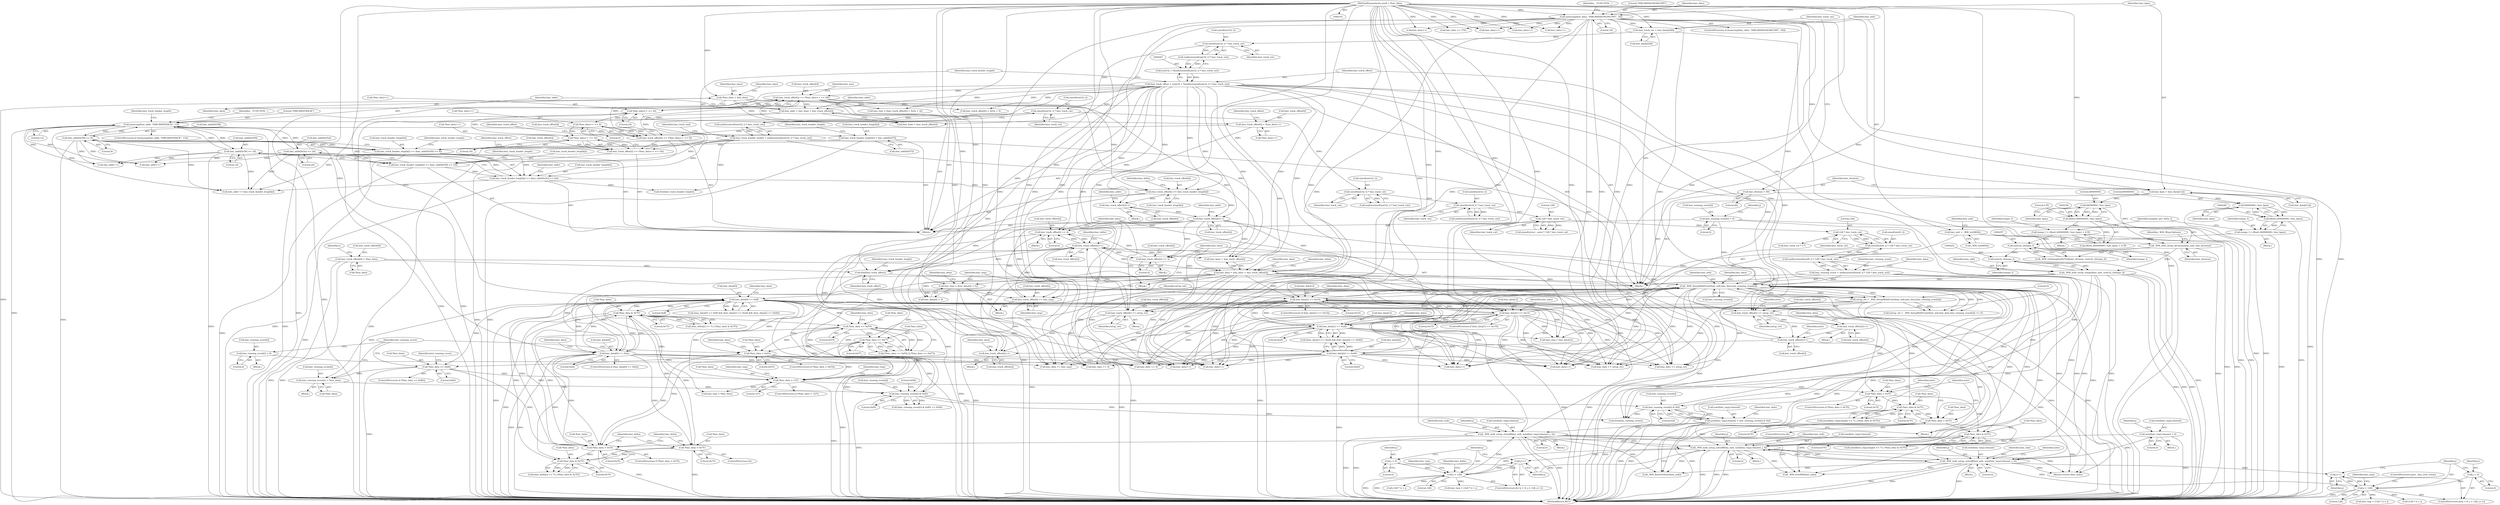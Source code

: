 digraph "1_wildmidi_660b513d99bced8783a4a5984ac2f742c74ebbdd@API" {
"1001264" [label="(Call,free(hmi_track_offset))"];
"1000519" [label="(Call,hmi_track_offset[i]++)"];
"1000497" [label="(Call,hmi_track_offset[i]++)"];
"1000264" [label="(Call,hmi_track_offset = (uint32_t *)malloc(sizeof(uint32_t) * hmi_track_cnt))"];
"1000266" [label="(Call,(uint32_t *)malloc(sizeof(uint32_t) * hmi_track_cnt))"];
"1000268" [label="(Call,malloc(sizeof(uint32_t) * hmi_track_cnt))"];
"1000269" [label="(Call,sizeof(uint32_t) * hmi_track_cnt)"];
"1000218" [label="(Call,hmi_track_cnt = hmi_data[228])"];
"1000197" [label="(Call,memcmp(hmi_data, \"HMI-MIDISONG061595\", 18))"];
"1000102" [label="(MethodParameterIn,uint8_t *hmi_data)"];
"1000461" [label="(Call,hmi_track_offset[i] += hmi_track_header_length[i])"];
"1000273" [label="(Call,hmi_track_header_length = malloc(sizeof(uint32_t) * hmi_track_cnt))"];
"1000275" [label="(Call,malloc(sizeof(uint32_t) * hmi_track_cnt))"];
"1000276" [label="(Call,sizeof(uint32_t) * hmi_track_cnt)"];
"1000447" [label="(Call,hmi_track_header_length[i] += (hmi_addr[0x5a] << 24))"];
"1000451" [label="(Call,hmi_addr[0x5a] << 24)"];
"1000410" [label="(Call,memcmp(hmi_addr, \"HMI-MIDITRACK\", 13))"];
"1000442" [label="(Call,hmi_addr[0x59] << 16)"];
"1000433" [label="(Call,hmi_addr[0x58] << 8)"];
"1000402" [label="(Call,hmi_addr = hmi_base + hmi_track_offset[i])"];
"1000110" [label="(Call,*hmi_base = hmi_data)"];
"1000375" [label="(Call,hmi_track_offset[i] += (*hmi_data++ << 24))"];
"1000379" [label="(Call,*hmi_data++ << 24)"];
"1000370" [label="(Call,*hmi_data++ << 16)"];
"1000361" [label="(Call,*hmi_data++ << 8)"];
"1000366" [label="(Call,hmi_track_offset[i] += (*hmi_data++ << 16))"];
"1000357" [label="(Call,hmi_track_offset[i] += (*hmi_data++ << 8))"];
"1000350" [label="(Call,hmi_track_offset[i] = *hmi_data++)"];
"1000438" [label="(Call,hmi_track_header_length[i] += (hmi_addr[0x59] << 16))"];
"1000429" [label="(Call,hmi_track_header_length[i] += (hmi_addr[0x58] << 8))"];
"1000422" [label="(Call,hmi_track_header_length[i] = hmi_addr[0x57])"];
"1001140" [label="(Call,hmi_track_offset[i]++)"];
"1000806" [label="(Call,hmi_track_offset[i] += 4)"];
"1000782" [label="(Call,hmi_track_offset[i] += hmi_tmp)"];
"1000772" [label="(Call,hmi_tmp = (hmi_data[4] + 5))"];
"1000746" [label="(Call,hmi_data = hmi_base + hmi_track_offset[i])"];
"1000798" [label="(Call,hmi_track_offset[i] += 4)"];
"1001087" [label="(Call,hmi_track_offset[i] += setup_ret)"];
"1000815" [label="(Call,setup_ret = _WM_SetupMidiEvent(hmi_mdi,hmi_data,hmi_running_event[i]))"];
"1000817" [label="(Call,_WM_SetupMidiEvent(hmi_mdi,hmi_data,hmi_running_event[i]))"];
"1000259" [label="(Call,_WM_midi_setup_tempo(hmi_mdi, (uint32_t)tempo_f))"];
"1000226" [label="(Call,_WM_midi_setup_divisions(hmi_mdi, hmi_division))"];
"1000223" [label="(Call,hmi_mdi = _WM_initMDI())"];
"1000215" [label="(Call,hmi_division = 60)"];
"1000261" [label="(Call,(uint32_t)tempo_f)"];
"1000256" [label="(Call,(uint32_t)tempo_f)"];
"1000234" [label="(Call,tempo_f = (float) (60000000 / hmi_bpm) + 0.5f)"];
"1000237" [label="(Call,(float) (60000000 / hmi_bpm))"];
"1000239" [label="(Call,60000000 / hmi_bpm)"];
"1000210" [label="(Call,hmi_bpm = hmi_data[212])"];
"1000245" [label="(Call,tempo_f = (float) (60000000 / hmi_bpm))"];
"1000247" [label="(Call,(float) (60000000 / hmi_bpm))"];
"1000249" [label="(Call,60000000 / hmi_bpm)"];
"1001073" [label="(Call,_WM_midi_setup_noteoff(hmi_mdi, note[hmi_tmp].channel, j, 0))"];
"1000959" [label="(Call,note[hmi_tmp].channel = hmi_running_event[i] & 0xf)"];
"1000965" [label="(Call,hmi_running_event[i] & 0xf)"];
"1000303" [label="(Call,hmi_running_event = malloc(sizeof(uint8_t) * 128 * hmi_track_cnt))"];
"1000305" [label="(Call,malloc(sizeof(uint8_t) * 128 * hmi_track_cnt))"];
"1000306" [label="(Call,sizeof(uint8_t) * 128 * hmi_track_cnt)"];
"1000309" [label="(Call,128 * hmi_track_cnt)"];
"1000300" [label="(Call,128 * hmi_track_cnt)"];
"1000290" [label="(Call,sizeof(uint32_t) * hmi_track_cnt)"];
"1000283" [label="(Call,sizeof(uint32_t) * hmi_track_cnt)"];
"1000930" [label="(Call,hmi_running_event[i] & 0xf0)"];
"1000904" [label="(Call,hmi_running_event[i] = 0)"];
"1000922" [label="(Call,hmi_running_event[i] = *hmi_data)"];
"1000828" [label="(Call,hmi_data[0] == 0xff)"];
"1001134" [label="(Call,*hmi_data & 0x7F)"];
"1001120" [label="(Call,*hmi_data > 0x7F)"];
"1000759" [label="(Call,hmi_data[0] == 0xfe)"];
"1001110" [label="(Call,*hmi_data & 0x7F)"];
"1001093" [label="(Call,*hmi_data > 0x7f)"];
"1001035" [label="(Call,*hmi_data & 0x7F)"];
"1001017" [label="(Call,*hmi_data > 0x7F)"];
"1001007" [label="(Call,*hmi_data & 0x7F)"];
"1000986" [label="(Call,*hmi_data > 0x7f)"];
"1000938" [label="(Call,*hmi_data > 127)"];
"1000917" [label="(Call,*hmi_data >= 0x80)"];
"1000911" [label="(Call,*hmi_data < 0xF0)"];
"1000899" [label="(Call,*hmi_data == 0xF7)"];
"1000895" [label="(Call,*hmi_data == 0xF0)"];
"1000649" [label="(Call,j < 128)"];
"1000646" [label="(Call,j = 0)"];
"1000652" [label="(Call,j++)"];
"1000704" [label="(Call,_WM_midi_setup_noteoff(hmi_mdi, note[hmi_tmp].channel, j, 0))"];
"1000876" [label="(Call,_WM_midi_setup_noteoff(hmi_mdi, note[hmi_tmp].channel, j, 0))"];
"1000571" [label="(Call,note[hmi_tmp].channel = 0)"];
"1000856" [label="(Call,j < 128)"];
"1000859" [label="(Call,j++)"];
"1000853" [label="(Call,j = 0)"];
"1000766" [label="(Call,hmi_data[1] == 0x10)"];
"1000789" [label="(Call,hmi_data[1] == 0x15)"];
"1000834" [label="(Call,hmi_data[1] == 0x2f)"];
"1000839" [label="(Call,hmi_data[2] == 0x00)"];
"1000542" [label="(Call,hmi_running_event[i] = 0)"];
"1001041" [label="(Call,hmi_track_offset[i]++)"];
"1000973" [label="(Call,hmi_track_offset[i] += setup_ret)"];
"1001013" [label="(Call,hmi_track_offset[i]++)"];
"1001116" [label="(Call,hmi_track_offset[i]++)"];
"1000334" [label="(Call,hmi_track_offset[0] = *hmi_data)"];
"1000227" [label="(Identifier,hmi_mdi)"];
"1000465" [label="(Call,hmi_track_header_length[i])"];
"1000438" [label="(Call,hmi_track_header_length[i] += (hmi_addr[0x59] << 16))"];
"1000359" [label="(Identifier,hmi_track_offset)"];
"1000279" [label="(Identifier,hmi_track_cnt)"];
"1000443" [label="(Call,hmi_addr[0x59])"];
"1001116" [label="(Call,hmi_track_offset[i]++)"];
"1000745" [label="(Block,)"];
"1001080" [label="(Identifier,j)"];
"1000367" [label="(Call,hmi_track_offset[i])"];
"1000888" [label="(Identifier,note)"];
"1000768" [label="(Identifier,hmi_data)"];
"1001027" [label="(Call,(note[hmi_tmp].length << 7) | (*hmi_data & 0x7F))"];
"1000386" [label="(Identifier,hmi_size)"];
"1000335" [label="(Call,hmi_track_offset[0])"];
"1000442" [label="(Call,hmi_addr[0x59] << 16)"];
"1000854" [label="(Identifier,j)"];
"1000302" [label="(Identifier,hmi_track_cnt)"];
"1000375" [label="(Call,hmi_track_offset[i] += (*hmi_data++ << 24))"];
"1001014" [label="(Call,hmi_track_offset[i])"];
"1000497" [label="(Call,hmi_track_offset[i]++)"];
"1000456" [label="(Call,hmi_addr += hmi_track_header_length[i])"];
"1001075" [label="(Call,note[hmi_tmp].channel)"];
"1001088" [label="(Call,hmi_track_offset[i])"];
"1000470" [label="(Identifier,hmi_delta)"];
"1000973" [label="(Call,hmi_track_offset[i] += setup_ret)"];
"1000426" [label="(Call,hmi_addr[0x57])"];
"1000818" [label="(Identifier,hmi_mdi)"];
"1001102" [label="(Identifier,hmi_delta)"];
"1000991" [label="(ControlStructure,do)"];
"1000361" [label="(Call,*hmi_data++ << 8)"];
"1000834" [label="(Call,hmi_data[1] == 0x2f)"];
"1000950" [label="(Call,hmi_tmp = *hmi_data)"];
"1001121" [label="(Call,*hmi_data)"];
"1000832" [label="(Literal,0xff)"];
"1000253" [label="(Identifier,samples_per_delta_f)"];
"1000115" [label="(Identifier,hmi_bpm)"];
"1000433" [label="(Call,hmi_addr[0x58] << 8)"];
"1000429" [label="(Call,hmi_track_header_length[i] += (hmi_addr[0x58] << 8))"];
"1000943" [label="(Call,hmi_tmp = hmi_data[1])"];
"1001111" [label="(Call,*hmi_data)"];
"1000259" [label="(Call,_WM_midi_setup_tempo(hmi_mdi, (uint32_t)tempo_f))"];
"1000577" [label="(Literal,0)"];
"1000937" [label="(ControlStructure,if (*hmi_data > 127))"];
"1000387" [label="(Call,hmi_track_offset[i] + 0x5a + 4)"];
"1000920" [label="(Literal,0x80)"];
"1000306" [label="(Call,sizeof(uint8_t) * 128 * hmi_track_cnt)"];
"1000242" [label="(Literal,0.5f)"];
"1000843" [label="(Literal,0x00)"];
"1000228" [label="(Identifier,hmi_division)"];
"1000412" [label="(Literal,\"HMI-MIDITRACK\")"];
"1000656" [label="(Identifier,hmi_tmp)"];
"1000334" [label="(Call,hmi_track_offset[0] = *hmi_data)"];
"1000892" [label="(ControlStructure,goto _hmi_next_track;)"];
"1000549" [label="(Identifier,j)"];
"1000977" [label="(Identifier,setup_ret)"];
"1000705" [label="(Identifier,hmi_mdi)"];
"1001092" [label="(ControlStructure,if (*hmi_data > 0x7f))"];
"1000455" [label="(Literal,24)"];
"1000902" [label="(Literal,0xF7)"];
"1000860" [label="(Identifier,j)"];
"1000934" [label="(Literal,0xf0)"];
"1001141" [label="(Call,hmi_track_offset[i])"];
"1000342" [label="(Identifier,i)"];
"1000746" [label="(Call,hmi_data = hmi_base + hmi_track_offset[i])"];
"1000377" [label="(Identifier,hmi_track_offset)"];
"1000266" [label="(Call,(uint32_t *)malloc(sizeof(uint32_t) * hmi_track_cnt))"];
"1000765" [label="(ControlStructure,if (hmi_data[1] == 0x10))"];
"1000234" [label="(Call,tempo_f = (float) (60000000 / hmi_bpm) + 0.5f)"];
"1000771" [label="(Block,)"];
"1000112" [label="(Identifier,hmi_data)"];
"1000196" [label="(ControlStructure,if (memcmp(hmi_data, \"HMI-MIDISONG061595\", 18)))"];
"1000793" [label="(Literal,0x15)"];
"1000293" [label="(Identifier,hmi_track_cnt)"];
"1000853" [label="(Call,j = 0)"];
"1000798" [label="(Call,hmi_track_offset[i] += 4)"];
"1000646" [label="(Call,j = 0)"];
"1000218" [label="(Call,hmi_track_cnt = hmi_data[228])"];
"1000863" [label="(Identifier,hmi_tmp)"];
"1000210" [label="(Call,hmi_bpm = hmi_data[212])"];
"1000648" [label="(Literal,0)"];
"1000354" [label="(Call,*hmi_data++)"];
"1000839" [label="(Call,hmi_data[2] == 0x00)"];
"1000981" [label="(Identifier,note)"];
"1000311" [label="(Identifier,hmi_track_cnt)"];
"1000960" [label="(Call,note[hmi_tmp].channel)"];
"1000944" [label="(Identifier,hmi_tmp)"];
"1000236" [label="(Call,(float) (60000000 / hmi_bpm) + 0.5f)"];
"1000556" [label="(Block,)"];
"1000965" [label="(Call,hmi_running_event[i] & 0xf)"];
"1000828" [label="(Call,hmi_data[0] == 0xff)"];
"1000462" [label="(Call,hmi_track_offset[i])"];
"1001035" [label="(Call,*hmi_data & 0x7F)"];
"1000224" [label="(Identifier,hmi_mdi)"];
"1001267" [label="(Identifier,hmi_track_header_length)"];
"1000275" [label="(Call,malloc(sizeof(uint32_t) * hmi_track_cnt))"];
"1000523" [label="(Call,hmi_addr++)"];
"1000926" [label="(Call,*hmi_data)"];
"1000651" [label="(Literal,128)"];
"1000959" [label="(Call,note[hmi_tmp].channel = hmi_running_event[i] & 0xf)"];
"1000931" [label="(Call,hmi_running_event[i])"];
"1000780" [label="(Identifier,hmi_data)"];
"1001110" [label="(Call,*hmi_data & 0x7F)"];
"1000357" [label="(Call,hmi_track_offset[i] += (*hmi_data++ << 8))"];
"1001286" [label="(MethodReturn,RET)"];
"1000272" [label="(Identifier,hmi_track_cnt)"];
"1000250" [label="(Literal,60000000)"];
"1000704" [label="(Call,_WM_midi_setup_noteoff(hmi_mdi, note[hmi_tmp].channel, j, 0))"];
"1000301" [label="(Literal,128)"];
"1000747" [label="(Identifier,hmi_data)"];
"1000519" [label="(Call,hmi_track_offset[i]++)"];
"1000900" [label="(Call,*hmi_data)"];
"1000362" [label="(Call,*hmi_data++)"];
"1000434" [label="(Call,hmi_addr[0x58])"];
"1000246" [label="(Identifier,tempo_f)"];
"1000404" [label="(Call,hmi_base + hmi_track_offset[i])"];
"1001140" [label="(Call,hmi_track_offset[i]++)"];
"1001010" [label="(Literal,0x7F)"];
"1000520" [label="(Call,hmi_track_offset[i])"];
"1001266" [label="(Call,free(hmi_track_header_length))"];
"1000258" [label="(Identifier,tempo_f)"];
"1001019" [label="(Identifier,hmi_data)"];
"1000816" [label="(Identifier,setup_ret)"];
"1000542" [label="(Call,hmi_running_event[i] = 0)"];
"1000939" [label="(Call,*hmi_data)"];
"1000261" [label="(Call,(uint32_t)tempo_f)"];
"1000235" [label="(Identifier,tempo_f)"];
"1000284" [label="(Call,sizeof(uint32_t))"];
"1000282" [label="(Call,malloc(sizeof(uint32_t) * hmi_track_cnt))"];
"1000904" [label="(Call,hmi_running_event[i] = 0)"];
"1000102" [label="(MethodParameterIn,uint8_t *hmi_data)"];
"1000883" [label="(Identifier,j)"];
"1000303" [label="(Call,hmi_running_event = malloc(sizeof(uint8_t) * 128 * hmi_track_cnt))"];
"1000543" [label="(Call,hmi_running_event[i])"];
"1001072" [label="(Block,)"];
"1000448" [label="(Call,hmi_track_header_length[i])"];
"1000451" [label="(Call,hmi_addr[0x5a] << 24)"];
"1000104" [label="(Block,)"];
"1000655" [label="(Call,hmi_tmp = (128 * i) + j)"];
"1000440" [label="(Identifier,hmi_track_header_length)"];
"1001261" [label="(Call,_WM_ResetToStart(hmi_mdi))"];
"1000254" [label="(Call,_WM_GetSamplesPerTick(hmi_division, (uint32_t)tempo_f))"];
"1000864" [label="(Call,(128 * i) + j)"];
"1000291" [label="(Call,sizeof(uint32_t))"];
"1000856" [label="(Call,j < 128)"];
"1000966" [label="(Call,hmi_running_event[i])"];
"1000383" [label="(Literal,24)"];
"1000914" [label="(Literal,0xF0)"];
"1000796" [label="(Identifier,hmi_data)"];
"1000211" [label="(Identifier,hmi_bpm)"];
"1000773" [label="(Identifier,hmi_tmp)"];
"1000363" [label="(Call,hmi_data++)"];
"1000936" [label="(Block,)"];
"1000546" [label="(Literal,0)"];
"1000351" [label="(Call,hmi_track_offset[i])"];
"1000791" [label="(Identifier,hmi_data)"];
"1000794" [label="(Block,)"];
"1001099" [label="(Block,)"];
"1000223" [label="(Call,hmi_mdi = _WM_initMDI())"];
"1000989" [label="(Literal,0x7f)"];
"1000917" [label="(Call,*hmi_data >= 0x80)"];
"1000833" [label="(Call,(hmi_data[1] == 0x2f) && (hmi_data[2] == 0x00))"];
"1000759" [label="(Call,hmi_data[0] == 0xfe)"];
"1000766" [label="(Call,hmi_data[1] == 0x10)"];
"1000338" [label="(Call,*hmi_data)"];
"1000653" [label="(Identifier,j)"];
"1000239" [label="(Call,60000000 / hmi_bpm)"];
"1000932" [label="(Identifier,hmi_running_event)"];
"1000908" [label="(Literal,0)"];
"1001117" [label="(Call,hmi_track_offset[i])"];
"1000840" [label="(Call,hmi_data[2])"];
"1000807" [label="(Call,hmi_track_offset[i])"];
"1001126" [label="(Identifier,hmi_delta)"];
"1000251" [label="(Identifier,hmi_bpm)"];
"1000256" [label="(Call,(uint32_t)tempo_f)"];
"1000402" [label="(Call,hmi_addr = hmi_base + hmi_track_offset[i])"];
"1000249" [label="(Call,60000000 / hmi_bpm)"];
"1001038" [label="(Literal,0x7F)"];
"1000413" [label="(Literal,13)"];
"1000111" [label="(Identifier,hmi_base)"];
"1000855" [label="(Literal,0)"];
"1000215" [label="(Call,hmi_division = 60)"];
"1000763" [label="(Literal,0xfe)"];
"1000789" [label="(Call,hmi_data[1] == 0x15)"];
"1000307" [label="(Call,sizeof(uint8_t))"];
"1001093" [label="(Call,*hmi_data > 0x7f)"];
"1000403" [label="(Identifier,hmi_addr)"];
"1000274" [label="(Identifier,hmi_track_header_length)"];
"1000310" [label="(Literal,128)"];
"1000910" [label="(ControlStructure,if (*hmi_data < 0xF0))"];
"1000748" [label="(Call,hmi_base + hmi_track_offset[i])"];
"1000241" [label="(Identifier,hmi_bpm)"];
"1000827" [label="(Call,(hmi_data[0] == 0xff) && (hmi_data[1] == 0x2f) && (hmi_data[2] == 0x00))"];
"1000226" [label="(Call,_WM_midi_setup_divisions(hmi_mdi, hmi_division))"];
"1001013" [label="(Call,hmi_track_offset[i]++)"];
"1000645" [label="(ControlStructure,for (j = 0; j < 128; j++))"];
"1000810" [label="(Literal,4)"];
"1000760" [label="(Call,hmi_data[0])"];
"1000806" [label="(Call,hmi_track_offset[i] += 4)"];
"1000970" [label="(Call,hmi_data += setup_ret)"];
"1001123" [label="(Literal,0x7F)"];
"1000804" [label="(Identifier,hmi_data)"];
"1001264" [label="(Call,free(hmi_track_offset))"];
"1000875" [label="(Block,)"];
"1000782" [label="(Call,hmi_track_offset[i] += hmi_tmp)"];
"1001104" [label="(Call,(hmi_delta[i] << 7) | (*hmi_data & 0x7F))"];
"1000260" [label="(Identifier,hmi_mdi)"];
"1000918" [label="(Call,*hmi_data)"];
"1000371" [label="(Call,*hmi_data++)"];
"1001007" [label="(Call,*hmi_data & 0x7F)"];
"1000876" [label="(Call,_WM_midi_setup_noteoff(hmi_mdi, note[hmi_tmp].channel, j, 0))"];
"1000268" [label="(Call,malloc(sizeof(uint32_t) * hmi_track_cnt))"];
"1000225" [label="(Call,_WM_initMDI())"];
"1000996" [label="(Identifier,note)"];
"1000901" [label="(Identifier,hmi_data)"];
"1000935" [label="(Literal,0x90)"];
"1000199" [label="(Literal,\"HMI-MIDISONG061595\")"];
"1000819" [label="(Identifier,hmi_data)"];
"1000878" [label="(Call,note[hmi_tmp].channel)"];
"1000366" [label="(Call,hmi_track_offset[i] += (*hmi_data++ << 16))"];
"1000770" [label="(Literal,0x10)"];
"1000480" [label="(Block,)"];
"1000859" [label="(Call,j++)"];
"1000788" [label="(ControlStructure,if (hmi_data[1] == 0x15))"];
"1000424" [label="(Identifier,hmi_track_header_length)"];
"1000884" [label="(Literal,0)"];
"1000198" [label="(Identifier,hmi_data)"];
"1000755" [label="(Identifier,hmi_delta)"];
"1000930" [label="(Call,hmi_running_event[i] & 0xf0)"];
"1000715" [label="(Identifier,hmi_delta)"];
"1000376" [label="(Call,hmi_track_offset[i])"];
"1001098" [label="(ControlStructure,do)"];
"1000437" [label="(Literal,8)"];
"1000916" [label="(ControlStructure,if (*hmi_data >= 0x80))"];
"1001137" [label="(Literal,0x7F)"];
"1000779" [label="(Call,hmi_data += hmi_tmp)"];
"1000971" [label="(Identifier,hmi_data)"];
"1000903" [label="(Block,)"];
"1000379" [label="(Call,*hmi_data++ << 24)"];
"1000263" [label="(Identifier,tempo_f)"];
"1000835" [label="(Call,hmi_data[1])"];
"1000919" [label="(Identifier,hmi_data)"];
"1000823" [label="(Literal,0)"];
"1001083" [label="(Block,)"];
"1000411" [label="(Identifier,hmi_addr)"];
"1000877" [label="(Identifier,hmi_mdi)"];
"1001282" [label="(Call,_WM_freeMDI(hmi_mdi))"];
"1000447" [label="(Call,hmi_track_header_length[i] += (hmi_addr[0x5a] << 24))"];
"1001091" [label="(Identifier,setup_ret)"];
"1000269" [label="(Call,sizeof(uint32_t) * hmi_track_cnt)"];
"1000240" [label="(Literal,60000000)"];
"1000814" [label="(Call,(setup_ret = _WM_SetupMidiEvent(hmi_mdi,hmi_data,hmi_running_event[i])) == 0)"];
"1000197" [label="(Call,memcmp(hmi_data, \"HMI-MIDISONG061595\", 18))"];
"1000431" [label="(Identifier,hmi_track_header_length)"];
"1000290" [label="(Call,sizeof(uint32_t) * hmi_track_cnt)"];
"1000650" [label="(Identifier,j)"];
"1000817" [label="(Call,_WM_SetupMidiEvent(hmi_mdi,hmi_data,hmi_running_event[i]))"];
"1000349" [label="(Block,)"];
"1000304" [label="(Identifier,hmi_running_event)"];
"1000365" [label="(Literal,8)"];
"1000495" [label="(Call,hmi_addr++)"];
"1001041" [label="(Call,hmi_track_offset[i]++)"];
"1000289" [label="(Call,malloc(sizeof(uint32_t) * hmi_track_cnt))"];
"1000372" [label="(Call,hmi_data++)"];
"1001122" [label="(Identifier,hmi_data)"];
"1000220" [label="(Call,hmi_data[228])"];
"1000313" [label="(Identifier,hmi_data)"];
"1000368" [label="(Identifier,hmi_track_offset)"];
"1000905" [label="(Call,hmi_running_event[i])"];
"1000941" [label="(Literal,127)"];
"1000929" [label="(Call,(hmi_running_event[i] & 0xf0) == 0x90)"];
"1000712" [label="(Literal,0)"];
"1000911" [label="(Call,*hmi_data < 0xF0)"];
"1000852" [label="(ControlStructure,for(j = 0; j < 128; j++))"];
"1001018" [label="(Call,*hmi_data)"];
"1001095" [label="(Identifier,hmi_data)"];
"1000273" [label="(Call,hmi_track_header_length = malloc(sizeof(uint32_t) * hmi_track_cnt))"];
"1000358" [label="(Call,hmi_track_offset[i])"];
"1000898" [label="(Literal,0xF0)"];
"1000802" [label="(Literal,4)"];
"1000894" [label="(Call,(*hmi_data == 0xF0) || (*hmi_data == 0xF7))"];
"1000430" [label="(Call,hmi_track_header_length[i])"];
"1001020" [label="(Literal,0x7F)"];
"1000838" [label="(Literal,0x2f)"];
"1000895" [label="(Call,*hmi_data == 0xF0)"];
"1000652" [label="(Call,j++)"];
"1001134" [label="(Call,*hmi_data & 0x7F)"];
"1000657" [label="(Call,(128 * i) + j)"];
"1001084" [label="(Call,hmi_data += setup_ret)"];
"1000786" [label="(Identifier,hmi_tmp)"];
"1000283" [label="(Call,sizeof(uint32_t) * hmi_track_cnt)"];
"1000385" [label="(Call,hmi_size < (hmi_track_offset[i] + 0x5a + 4))"];
"1001017" [label="(Call,*hmi_data > 0x7F)"];
"1000858" [label="(Literal,128)"];
"1000277" [label="(Call,sizeof(uint32_t))"];
"1000706" [label="(Call,note[hmi_tmp].channel)"];
"1000416" [label="(Identifier,__FUNCTION__)"];
"1000203" [label="(Identifier,__FUNCTION__)"];
"1000264" [label="(Call,hmi_track_offset = (uint32_t *)malloc(sizeof(uint32_t) * hmi_track_cnt))"];
"1000503" [label="(Identifier,hmi_addr)"];
"1001146" [label="(Identifier,hmi_delta)"];
"1000841" [label="(Identifier,hmi_data)"];
"1000815" [label="(Call,setup_ret = _WM_SetupMidiEvent(hmi_mdi,hmi_data,hmi_running_event[i]))"];
"1000498" [label="(Call,hmi_track_offset[i])"];
"1000233" [label="(Block,)"];
"1000974" [label="(Call,hmi_track_offset[i])"];
"1001008" [label="(Call,*hmi_data)"];
"1001274" [label="(Call,free(hmi_running_event))"];
"1000312" [label="(Call,hmi_data += 370)"];
"1001073" [label="(Call,_WM_midi_setup_noteoff(hmi_mdi, note[hmi_tmp].channel, j, 0))"];
"1000297" [label="(Call,sizeof(struct _note) * 128 * hmi_track_cnt)"];
"1000836" [label="(Identifier,hmi_data)"];
"1000355" [label="(Call,hmi_data++)"];
"1000270" [label="(Call,sizeof(uint32_t))"];
"1000423" [label="(Call,hmi_track_header_length[i])"];
"1001074" [label="(Identifier,hmi_mdi)"];
"1000799" [label="(Call,hmi_track_offset[i])"];
"1001094" [label="(Call,*hmi_data)"];
"1000969" [label="(Literal,0xf)"];
"1000857" [label="(Identifier,j)"];
"1000649" [label="(Call,j < 128)"];
"1000265" [label="(Identifier,hmi_track_offset)"];
"1000524" [label="(Identifier,hmi_addr)"];
"1001135" [label="(Call,*hmi_data)"];
"1000912" [label="(Call,*hmi_data)"];
"1000938" [label="(Call,*hmi_data > 127)"];
"1000286" [label="(Identifier,hmi_track_cnt)"];
"1000829" [label="(Call,hmi_data[0])"];
"1000381" [label="(Call,hmi_data++)"];
"1000212" [label="(Call,hmi_data[212])"];
"1000439" [label="(Call,hmi_track_header_length[i])"];
"1001280" [label="(Return,return (hmi_mdi);)"];
"1000922" [label="(Call,hmi_running_event[i] = *hmi_data)"];
"1000217" [label="(Literal,60)"];
"1000899" [label="(Call,*hmi_data == 0xF7)"];
"1000999" [label="(Call,(note[hmi_tmp].length << 7) | (*hmi_data & 0x7F))"];
"1000410" [label="(Call,memcmp(hmi_addr, \"HMI-MIDITRACK\", 13))"];
"1000571" [label="(Call,note[hmi_tmp].channel = 0)"];
"1000555" [label="(Identifier,j)"];
"1000764" [label="(Block,)"];
"1000323" [label="(Call,hmi_track_cnt * 17)"];
"1000446" [label="(Literal,16)"];
"1001011" [label="(Call,hmi_data++)"];
"1000774" [label="(Call,hmi_data[4] + 5)"];
"1000245" [label="(Call,tempo_f = (float) (60000000 / hmi_bpm))"];
"1001113" [label="(Literal,0x7F)"];
"1000350" [label="(Call,hmi_track_offset[i] = *hmi_data++)"];
"1000300" [label="(Call,128 * hmi_track_cnt)"];
"1001120" [label="(Call,*hmi_data > 0x7F)"];
"1001036" [label="(Call,*hmi_data)"];
"1000305" [label="(Call,malloc(sizeof(uint8_t) * 128 * hmi_track_cnt))"];
"1000216" [label="(Identifier,hmi_division)"];
"1001138" [label="(Call,hmi_data++)"];
"1001039" [label="(Call,hmi_data++)"];
"1000985" [label="(ControlStructure,if (*hmi_data > 0x7f))"];
"1000951" [label="(Identifier,hmi_tmp)"];
"1000452" [label="(Call,hmi_addr[0x5a])"];
"1000803" [label="(Call,hmi_data += 4)"];
"1000409" [label="(ControlStructure,if (memcmp(hmi_addr, \"HMI-MIDITRACK\", 13)))"];
"1001081" [label="(Literal,0)"];
"1000795" [label="(Call,hmi_data += 4)"];
"1000758" [label="(ControlStructure,if (hmi_data[0] == 0xfe))"];
"1000461" [label="(Call,hmi_track_offset[i] += hmi_track_header_length[i])"];
"1000200" [label="(Literal,18)"];
"1000309" [label="(Call,128 * hmi_track_cnt)"];
"1000711" [label="(Identifier,j)"];
"1001114" [label="(Call,hmi_data++)"];
"1000380" [label="(Call,*hmi_data++)"];
"1000647" [label="(Identifier,j)"];
"1000110" [label="(Call,*hmi_base = hmi_data)"];
"1000790" [label="(Call,hmi_data[1])"];
"1000986" [label="(Call,*hmi_data > 0x7f)"];
"1000374" [label="(Literal,16)"];
"1000244" [label="(Block,)"];
"1001265" [label="(Identifier,hmi_track_offset)"];
"1000783" [label="(Call,hmi_track_offset[i])"];
"1000987" [label="(Call,*hmi_data)"];
"1001096" [label="(Literal,0x7f)"];
"1001024" [label="(Identifier,note)"];
"1001128" [label="(Call,(hmi_delta[i] << 7) | (*hmi_data & 0x7F))"];
"1000767" [label="(Call,hmi_data[1])"];
"1000572" [label="(Call,note[hmi_tmp].channel)"];
"1000449" [label="(Identifier,hmi_track_header_length)"];
"1000896" [label="(Call,*hmi_data)"];
"1000276" [label="(Call,sizeof(uint32_t) * hmi_track_cnt)"];
"1000992" [label="(Block,)"];
"1001087" [label="(Call,hmi_track_offset[i] += setup_ret)"];
"1000921" [label="(Block,)"];
"1000923" [label="(Call,hmi_running_event[i])"];
"1000703" [label="(Block,)"];
"1001042" [label="(Call,hmi_track_offset[i])"];
"1000924" [label="(Identifier,hmi_running_event)"];
"1000247" [label="(Call,(float) (60000000 / hmi_bpm))"];
"1000862" [label="(Call,hmi_tmp = (128 * i) + j)"];
"1000219" [label="(Identifier,hmi_track_cnt)"];
"1001048" [label="(Identifier,note)"];
"1000457" [label="(Identifier,hmi_addr)"];
"1000281" [label="(Identifier,hmi_track_end)"];
"1000370" [label="(Call,*hmi_data++ << 16)"];
"1000231" [label="(Identifier,_WM_MixerOptions)"];
"1000772" [label="(Call,hmi_tmp = (hmi_data[4] + 5))"];
"1000237" [label="(Call,(float) (60000000 / hmi_bpm))"];
"1000820" [label="(Call,hmi_running_event[i])"];
"1000422" [label="(Call,hmi_track_header_length[i] = hmi_addr[0x57])"];
"1001264" -> "1000104"  [label="AST: "];
"1001264" -> "1001265"  [label="CFG: "];
"1001265" -> "1001264"  [label="AST: "];
"1001267" -> "1001264"  [label="CFG: "];
"1001264" -> "1001286"  [label="DDG: "];
"1000519" -> "1001264"  [label="DDG: "];
"1001140" -> "1001264"  [label="DDG: "];
"1000334" -> "1001264"  [label="DDG: "];
"1000264" -> "1001264"  [label="DDG: "];
"1000375" -> "1001264"  [label="DDG: "];
"1000519" -> "1000349"  [label="AST: "];
"1000519" -> "1000520"  [label="CFG: "];
"1000520" -> "1000519"  [label="AST: "];
"1000524" -> "1000519"  [label="CFG: "];
"1000519" -> "1001286"  [label="DDG: "];
"1000497" -> "1000519"  [label="DDG: "];
"1000264" -> "1000519"  [label="DDG: "];
"1000461" -> "1000519"  [label="DDG: "];
"1000519" -> "1000746"  [label="DDG: "];
"1000519" -> "1000748"  [label="DDG: "];
"1000519" -> "1000782"  [label="DDG: "];
"1000519" -> "1000798"  [label="DDG: "];
"1000519" -> "1000806"  [label="DDG: "];
"1000519" -> "1000973"  [label="DDG: "];
"1000519" -> "1001087"  [label="DDG: "];
"1000497" -> "1000480"  [label="AST: "];
"1000497" -> "1000498"  [label="CFG: "];
"1000498" -> "1000497"  [label="AST: "];
"1000503" -> "1000497"  [label="CFG: "];
"1000264" -> "1000497"  [label="DDG: "];
"1000461" -> "1000497"  [label="DDG: "];
"1000264" -> "1000104"  [label="AST: "];
"1000264" -> "1000266"  [label="CFG: "];
"1000265" -> "1000264"  [label="AST: "];
"1000266" -> "1000264"  [label="AST: "];
"1000274" -> "1000264"  [label="CFG: "];
"1000264" -> "1001286"  [label="DDG: "];
"1000266" -> "1000264"  [label="DDG: "];
"1000264" -> "1000357"  [label="DDG: "];
"1000264" -> "1000366"  [label="DDG: "];
"1000264" -> "1000375"  [label="DDG: "];
"1000264" -> "1000385"  [label="DDG: "];
"1000264" -> "1000387"  [label="DDG: "];
"1000264" -> "1000402"  [label="DDG: "];
"1000264" -> "1000404"  [label="DDG: "];
"1000264" -> "1000461"  [label="DDG: "];
"1000264" -> "1000746"  [label="DDG: "];
"1000264" -> "1000748"  [label="DDG: "];
"1000264" -> "1000782"  [label="DDG: "];
"1000264" -> "1000798"  [label="DDG: "];
"1000264" -> "1000806"  [label="DDG: "];
"1000264" -> "1000973"  [label="DDG: "];
"1000264" -> "1001013"  [label="DDG: "];
"1000264" -> "1001041"  [label="DDG: "];
"1000264" -> "1001087"  [label="DDG: "];
"1000264" -> "1001116"  [label="DDG: "];
"1000264" -> "1001140"  [label="DDG: "];
"1000266" -> "1000268"  [label="CFG: "];
"1000267" -> "1000266"  [label="AST: "];
"1000268" -> "1000266"  [label="AST: "];
"1000268" -> "1000266"  [label="DDG: "];
"1000268" -> "1000269"  [label="CFG: "];
"1000269" -> "1000268"  [label="AST: "];
"1000269" -> "1000268"  [label="DDG: "];
"1000269" -> "1000272"  [label="CFG: "];
"1000270" -> "1000269"  [label="AST: "];
"1000272" -> "1000269"  [label="AST: "];
"1000218" -> "1000269"  [label="DDG: "];
"1000269" -> "1000276"  [label="DDG: "];
"1000218" -> "1000104"  [label="AST: "];
"1000218" -> "1000220"  [label="CFG: "];
"1000219" -> "1000218"  [label="AST: "];
"1000220" -> "1000218"  [label="AST: "];
"1000224" -> "1000218"  [label="CFG: "];
"1000218" -> "1001286"  [label="DDG: "];
"1000197" -> "1000218"  [label="DDG: "];
"1000102" -> "1000218"  [label="DDG: "];
"1000197" -> "1000196"  [label="AST: "];
"1000197" -> "1000200"  [label="CFG: "];
"1000198" -> "1000197"  [label="AST: "];
"1000199" -> "1000197"  [label="AST: "];
"1000200" -> "1000197"  [label="AST: "];
"1000203" -> "1000197"  [label="CFG: "];
"1000211" -> "1000197"  [label="CFG: "];
"1000197" -> "1001286"  [label="DDG: "];
"1000197" -> "1001286"  [label="DDG: "];
"1000102" -> "1000197"  [label="DDG: "];
"1000197" -> "1000210"  [label="DDG: "];
"1000197" -> "1000312"  [label="DDG: "];
"1000197" -> "1000355"  [label="DDG: "];
"1000197" -> "1000363"  [label="DDG: "];
"1000197" -> "1000372"  [label="DDG: "];
"1000197" -> "1000381"  [label="DDG: "];
"1000197" -> "1000779"  [label="DDG: "];
"1000197" -> "1000795"  [label="DDG: "];
"1000197" -> "1000803"  [label="DDG: "];
"1000197" -> "1000817"  [label="DDG: "];
"1000197" -> "1000970"  [label="DDG: "];
"1000197" -> "1001011"  [label="DDG: "];
"1000197" -> "1001039"  [label="DDG: "];
"1000197" -> "1001084"  [label="DDG: "];
"1000197" -> "1001114"  [label="DDG: "];
"1000197" -> "1001138"  [label="DDG: "];
"1000102" -> "1000101"  [label="AST: "];
"1000102" -> "1001286"  [label="DDG: "];
"1000102" -> "1000110"  [label="DDG: "];
"1000102" -> "1000210"  [label="DDG: "];
"1000102" -> "1000312"  [label="DDG: "];
"1000102" -> "1000355"  [label="DDG: "];
"1000102" -> "1000363"  [label="DDG: "];
"1000102" -> "1000372"  [label="DDG: "];
"1000102" -> "1000381"  [label="DDG: "];
"1000102" -> "1000746"  [label="DDG: "];
"1000102" -> "1000759"  [label="DDG: "];
"1000102" -> "1000766"  [label="DDG: "];
"1000102" -> "1000772"  [label="DDG: "];
"1000102" -> "1000774"  [label="DDG: "];
"1000102" -> "1000779"  [label="DDG: "];
"1000102" -> "1000789"  [label="DDG: "];
"1000102" -> "1000795"  [label="DDG: "];
"1000102" -> "1000803"  [label="DDG: "];
"1000102" -> "1000817"  [label="DDG: "];
"1000102" -> "1000828"  [label="DDG: "];
"1000102" -> "1000834"  [label="DDG: "];
"1000102" -> "1000839"  [label="DDG: "];
"1000102" -> "1000943"  [label="DDG: "];
"1000102" -> "1000970"  [label="DDG: "];
"1000102" -> "1001011"  [label="DDG: "];
"1000102" -> "1001039"  [label="DDG: "];
"1000102" -> "1001084"  [label="DDG: "];
"1000102" -> "1001114"  [label="DDG: "];
"1000102" -> "1001138"  [label="DDG: "];
"1000461" -> "1000349"  [label="AST: "];
"1000461" -> "1000465"  [label="CFG: "];
"1000462" -> "1000461"  [label="AST: "];
"1000465" -> "1000461"  [label="AST: "];
"1000470" -> "1000461"  [label="CFG: "];
"1000461" -> "1001286"  [label="DDG: "];
"1000273" -> "1000461"  [label="DDG: "];
"1000447" -> "1000461"  [label="DDG: "];
"1000375" -> "1000461"  [label="DDG: "];
"1000273" -> "1000104"  [label="AST: "];
"1000273" -> "1000275"  [label="CFG: "];
"1000274" -> "1000273"  [label="AST: "];
"1000275" -> "1000273"  [label="AST: "];
"1000281" -> "1000273"  [label="CFG: "];
"1000275" -> "1000273"  [label="DDG: "];
"1000273" -> "1000429"  [label="DDG: "];
"1000273" -> "1000438"  [label="DDG: "];
"1000273" -> "1000447"  [label="DDG: "];
"1000273" -> "1000456"  [label="DDG: "];
"1000273" -> "1001266"  [label="DDG: "];
"1000275" -> "1000276"  [label="CFG: "];
"1000276" -> "1000275"  [label="AST: "];
"1000276" -> "1000275"  [label="DDG: "];
"1000276" -> "1000279"  [label="CFG: "];
"1000277" -> "1000276"  [label="AST: "];
"1000279" -> "1000276"  [label="AST: "];
"1000276" -> "1000283"  [label="DDG: "];
"1000447" -> "1000349"  [label="AST: "];
"1000447" -> "1000451"  [label="CFG: "];
"1000448" -> "1000447"  [label="AST: "];
"1000451" -> "1000447"  [label="AST: "];
"1000457" -> "1000447"  [label="CFG: "];
"1000447" -> "1001286"  [label="DDG: "];
"1000451" -> "1000447"  [label="DDG: "];
"1000451" -> "1000447"  [label="DDG: "];
"1000438" -> "1000447"  [label="DDG: "];
"1000447" -> "1000456"  [label="DDG: "];
"1000447" -> "1001266"  [label="DDG: "];
"1000451" -> "1000455"  [label="CFG: "];
"1000452" -> "1000451"  [label="AST: "];
"1000455" -> "1000451"  [label="AST: "];
"1000451" -> "1001286"  [label="DDG: "];
"1000451" -> "1000410"  [label="DDG: "];
"1000410" -> "1000451"  [label="DDG: "];
"1000451" -> "1000456"  [label="DDG: "];
"1000451" -> "1000495"  [label="DDG: "];
"1000451" -> "1000523"  [label="DDG: "];
"1000410" -> "1000409"  [label="AST: "];
"1000410" -> "1000413"  [label="CFG: "];
"1000411" -> "1000410"  [label="AST: "];
"1000412" -> "1000410"  [label="AST: "];
"1000413" -> "1000410"  [label="AST: "];
"1000416" -> "1000410"  [label="CFG: "];
"1000424" -> "1000410"  [label="CFG: "];
"1000410" -> "1001286"  [label="DDG: "];
"1000410" -> "1001286"  [label="DDG: "];
"1000442" -> "1000410"  [label="DDG: "];
"1000433" -> "1000410"  [label="DDG: "];
"1000402" -> "1000410"  [label="DDG: "];
"1000410" -> "1000422"  [label="DDG: "];
"1000410" -> "1000433"  [label="DDG: "];
"1000410" -> "1000442"  [label="DDG: "];
"1000410" -> "1000456"  [label="DDG: "];
"1000410" -> "1000495"  [label="DDG: "];
"1000410" -> "1000523"  [label="DDG: "];
"1000442" -> "1000438"  [label="AST: "];
"1000442" -> "1000446"  [label="CFG: "];
"1000443" -> "1000442"  [label="AST: "];
"1000446" -> "1000442"  [label="AST: "];
"1000438" -> "1000442"  [label="CFG: "];
"1000442" -> "1001286"  [label="DDG: "];
"1000442" -> "1000438"  [label="DDG: "];
"1000442" -> "1000438"  [label="DDG: "];
"1000442" -> "1000456"  [label="DDG: "];
"1000442" -> "1000495"  [label="DDG: "];
"1000442" -> "1000523"  [label="DDG: "];
"1000433" -> "1000429"  [label="AST: "];
"1000433" -> "1000437"  [label="CFG: "];
"1000434" -> "1000433"  [label="AST: "];
"1000437" -> "1000433"  [label="AST: "];
"1000429" -> "1000433"  [label="CFG: "];
"1000433" -> "1001286"  [label="DDG: "];
"1000433" -> "1000429"  [label="DDG: "];
"1000433" -> "1000429"  [label="DDG: "];
"1000433" -> "1000456"  [label="DDG: "];
"1000433" -> "1000495"  [label="DDG: "];
"1000433" -> "1000523"  [label="DDG: "];
"1000402" -> "1000349"  [label="AST: "];
"1000402" -> "1000404"  [label="CFG: "];
"1000403" -> "1000402"  [label="AST: "];
"1000404" -> "1000402"  [label="AST: "];
"1000411" -> "1000402"  [label="CFG: "];
"1000402" -> "1001286"  [label="DDG: "];
"1000110" -> "1000402"  [label="DDG: "];
"1000375" -> "1000402"  [label="DDG: "];
"1000110" -> "1000104"  [label="AST: "];
"1000110" -> "1000112"  [label="CFG: "];
"1000111" -> "1000110"  [label="AST: "];
"1000112" -> "1000110"  [label="AST: "];
"1000115" -> "1000110"  [label="CFG: "];
"1000110" -> "1001286"  [label="DDG: "];
"1000110" -> "1000404"  [label="DDG: "];
"1000110" -> "1000746"  [label="DDG: "];
"1000110" -> "1000748"  [label="DDG: "];
"1000375" -> "1000349"  [label="AST: "];
"1000375" -> "1000379"  [label="CFG: "];
"1000376" -> "1000375"  [label="AST: "];
"1000379" -> "1000375"  [label="AST: "];
"1000386" -> "1000375"  [label="CFG: "];
"1000375" -> "1001286"  [label="DDG: "];
"1000379" -> "1000375"  [label="DDG: "];
"1000379" -> "1000375"  [label="DDG: "];
"1000366" -> "1000375"  [label="DDG: "];
"1000375" -> "1000385"  [label="DDG: "];
"1000375" -> "1000387"  [label="DDG: "];
"1000375" -> "1000404"  [label="DDG: "];
"1000379" -> "1000383"  [label="CFG: "];
"1000380" -> "1000379"  [label="AST: "];
"1000383" -> "1000379"  [label="AST: "];
"1000379" -> "1001286"  [label="DDG: "];
"1000379" -> "1000350"  [label="DDG: "];
"1000379" -> "1000361"  [label="DDG: "];
"1000370" -> "1000379"  [label="DDG: "];
"1000370" -> "1000366"  [label="AST: "];
"1000370" -> "1000374"  [label="CFG: "];
"1000371" -> "1000370"  [label="AST: "];
"1000374" -> "1000370"  [label="AST: "];
"1000366" -> "1000370"  [label="CFG: "];
"1000370" -> "1000366"  [label="DDG: "];
"1000370" -> "1000366"  [label="DDG: "];
"1000361" -> "1000370"  [label="DDG: "];
"1000361" -> "1000357"  [label="AST: "];
"1000361" -> "1000365"  [label="CFG: "];
"1000362" -> "1000361"  [label="AST: "];
"1000365" -> "1000361"  [label="AST: "];
"1000357" -> "1000361"  [label="CFG: "];
"1000361" -> "1000357"  [label="DDG: "];
"1000361" -> "1000357"  [label="DDG: "];
"1000366" -> "1000349"  [label="AST: "];
"1000367" -> "1000366"  [label="AST: "];
"1000377" -> "1000366"  [label="CFG: "];
"1000366" -> "1001286"  [label="DDG: "];
"1000357" -> "1000366"  [label="DDG: "];
"1000357" -> "1000349"  [label="AST: "];
"1000358" -> "1000357"  [label="AST: "];
"1000368" -> "1000357"  [label="CFG: "];
"1000357" -> "1001286"  [label="DDG: "];
"1000350" -> "1000357"  [label="DDG: "];
"1000350" -> "1000349"  [label="AST: "];
"1000350" -> "1000354"  [label="CFG: "];
"1000351" -> "1000350"  [label="AST: "];
"1000354" -> "1000350"  [label="AST: "];
"1000359" -> "1000350"  [label="CFG: "];
"1000438" -> "1000349"  [label="AST: "];
"1000439" -> "1000438"  [label="AST: "];
"1000449" -> "1000438"  [label="CFG: "];
"1000438" -> "1001286"  [label="DDG: "];
"1000429" -> "1000438"  [label="DDG: "];
"1000429" -> "1000349"  [label="AST: "];
"1000430" -> "1000429"  [label="AST: "];
"1000440" -> "1000429"  [label="CFG: "];
"1000429" -> "1001286"  [label="DDG: "];
"1000422" -> "1000429"  [label="DDG: "];
"1000422" -> "1000349"  [label="AST: "];
"1000422" -> "1000426"  [label="CFG: "];
"1000423" -> "1000422"  [label="AST: "];
"1000426" -> "1000422"  [label="AST: "];
"1000431" -> "1000422"  [label="CFG: "];
"1000422" -> "1001286"  [label="DDG: "];
"1001140" -> "1000745"  [label="AST: "];
"1001140" -> "1001141"  [label="CFG: "];
"1001141" -> "1001140"  [label="AST: "];
"1001146" -> "1001140"  [label="CFG: "];
"1001140" -> "1001286"  [label="DDG: "];
"1001140" -> "1000746"  [label="DDG: "];
"1001140" -> "1000748"  [label="DDG: "];
"1001140" -> "1000782"  [label="DDG: "];
"1001140" -> "1000798"  [label="DDG: "];
"1001140" -> "1000806"  [label="DDG: "];
"1001140" -> "1000973"  [label="DDG: "];
"1001140" -> "1001087"  [label="DDG: "];
"1000806" -> "1001140"  [label="DDG: "];
"1001087" -> "1001140"  [label="DDG: "];
"1001041" -> "1001140"  [label="DDG: "];
"1001116" -> "1001140"  [label="DDG: "];
"1000806" -> "1000764"  [label="AST: "];
"1000806" -> "1000810"  [label="CFG: "];
"1000807" -> "1000806"  [label="AST: "];
"1000810" -> "1000806"  [label="AST: "];
"1001095" -> "1000806"  [label="CFG: "];
"1000782" -> "1000806"  [label="DDG: "];
"1000798" -> "1000806"  [label="DDG: "];
"1000806" -> "1001116"  [label="DDG: "];
"1000782" -> "1000771"  [label="AST: "];
"1000782" -> "1000786"  [label="CFG: "];
"1000783" -> "1000782"  [label="AST: "];
"1000786" -> "1000782"  [label="AST: "];
"1000804" -> "1000782"  [label="CFG: "];
"1000782" -> "1001286"  [label="DDG: "];
"1000772" -> "1000782"  [label="DDG: "];
"1000772" -> "1000771"  [label="AST: "];
"1000772" -> "1000774"  [label="CFG: "];
"1000773" -> "1000772"  [label="AST: "];
"1000774" -> "1000772"  [label="AST: "];
"1000780" -> "1000772"  [label="CFG: "];
"1000772" -> "1001286"  [label="DDG: "];
"1000746" -> "1000772"  [label="DDG: "];
"1000772" -> "1000779"  [label="DDG: "];
"1000746" -> "1000745"  [label="AST: "];
"1000746" -> "1000748"  [label="CFG: "];
"1000747" -> "1000746"  [label="AST: "];
"1000748" -> "1000746"  [label="AST: "];
"1000755" -> "1000746"  [label="CFG: "];
"1000746" -> "1001286"  [label="DDG: "];
"1000746" -> "1000759"  [label="DDG: "];
"1000746" -> "1000766"  [label="DDG: "];
"1000746" -> "1000774"  [label="DDG: "];
"1000746" -> "1000779"  [label="DDG: "];
"1000746" -> "1000789"  [label="DDG: "];
"1000746" -> "1000795"  [label="DDG: "];
"1000746" -> "1000803"  [label="DDG: "];
"1000746" -> "1000817"  [label="DDG: "];
"1000746" -> "1000970"  [label="DDG: "];
"1000746" -> "1001011"  [label="DDG: "];
"1000746" -> "1001039"  [label="DDG: "];
"1000746" -> "1001084"  [label="DDG: "];
"1000746" -> "1001114"  [label="DDG: "];
"1000746" -> "1001138"  [label="DDG: "];
"1000798" -> "1000794"  [label="AST: "];
"1000798" -> "1000802"  [label="CFG: "];
"1000799" -> "1000798"  [label="AST: "];
"1000802" -> "1000798"  [label="AST: "];
"1000804" -> "1000798"  [label="CFG: "];
"1001087" -> "1001083"  [label="AST: "];
"1001087" -> "1001091"  [label="CFG: "];
"1001088" -> "1001087"  [label="AST: "];
"1001091" -> "1001087"  [label="AST: "];
"1001095" -> "1001087"  [label="CFG: "];
"1001087" -> "1001286"  [label="DDG: "];
"1000815" -> "1001087"  [label="DDG: "];
"1001087" -> "1001116"  [label="DDG: "];
"1000815" -> "1000814"  [label="AST: "];
"1000815" -> "1000817"  [label="CFG: "];
"1000816" -> "1000815"  [label="AST: "];
"1000817" -> "1000815"  [label="AST: "];
"1000823" -> "1000815"  [label="CFG: "];
"1000815" -> "1001286"  [label="DDG: "];
"1000815" -> "1001286"  [label="DDG: "];
"1000815" -> "1000814"  [label="DDG: "];
"1000817" -> "1000815"  [label="DDG: "];
"1000817" -> "1000815"  [label="DDG: "];
"1000817" -> "1000815"  [label="DDG: "];
"1000815" -> "1000970"  [label="DDG: "];
"1000815" -> "1000973"  [label="DDG: "];
"1000815" -> "1001084"  [label="DDG: "];
"1000817" -> "1000820"  [label="CFG: "];
"1000818" -> "1000817"  [label="AST: "];
"1000819" -> "1000817"  [label="AST: "];
"1000820" -> "1000817"  [label="AST: "];
"1000817" -> "1001286"  [label="DDG: "];
"1000817" -> "1001286"  [label="DDG: "];
"1000817" -> "1001286"  [label="DDG: "];
"1000817" -> "1000704"  [label="DDG: "];
"1000817" -> "1000766"  [label="DDG: "];
"1000817" -> "1000814"  [label="DDG: "];
"1000817" -> "1000814"  [label="DDG: "];
"1000817" -> "1000814"  [label="DDG: "];
"1000259" -> "1000817"  [label="DDG: "];
"1001073" -> "1000817"  [label="DDG: "];
"1000704" -> "1000817"  [label="DDG: "];
"1000876" -> "1000817"  [label="DDG: "];
"1000766" -> "1000817"  [label="DDG: "];
"1000789" -> "1000817"  [label="DDG: "];
"1000759" -> "1000817"  [label="DDG: "];
"1000834" -> "1000817"  [label="DDG: "];
"1000839" -> "1000817"  [label="DDG: "];
"1000303" -> "1000817"  [label="DDG: "];
"1000542" -> "1000817"  [label="DDG: "];
"1000965" -> "1000817"  [label="DDG: "];
"1000930" -> "1000817"  [label="DDG: "];
"1000817" -> "1000828"  [label="DDG: "];
"1000817" -> "1000834"  [label="DDG: "];
"1000817" -> "1000839"  [label="DDG: "];
"1000817" -> "1000876"  [label="DDG: "];
"1000817" -> "1000930"  [label="DDG: "];
"1000817" -> "1000943"  [label="DDG: "];
"1000817" -> "1000970"  [label="DDG: "];
"1000817" -> "1001011"  [label="DDG: "];
"1000817" -> "1001039"  [label="DDG: "];
"1000817" -> "1001073"  [label="DDG: "];
"1000817" -> "1001084"  [label="DDG: "];
"1000817" -> "1001114"  [label="DDG: "];
"1000817" -> "1001138"  [label="DDG: "];
"1000817" -> "1001261"  [label="DDG: "];
"1000817" -> "1001274"  [label="DDG: "];
"1000817" -> "1001280"  [label="DDG: "];
"1000817" -> "1001282"  [label="DDG: "];
"1000259" -> "1000104"  [label="AST: "];
"1000259" -> "1000261"  [label="CFG: "];
"1000260" -> "1000259"  [label="AST: "];
"1000261" -> "1000259"  [label="AST: "];
"1000265" -> "1000259"  [label="CFG: "];
"1000259" -> "1001286"  [label="DDG: "];
"1000259" -> "1001286"  [label="DDG: "];
"1000259" -> "1001286"  [label="DDG: "];
"1000226" -> "1000259"  [label="DDG: "];
"1000261" -> "1000259"  [label="DDG: "];
"1000259" -> "1000704"  [label="DDG: "];
"1000259" -> "1001261"  [label="DDG: "];
"1000259" -> "1001280"  [label="DDG: "];
"1000259" -> "1001282"  [label="DDG: "];
"1000226" -> "1000104"  [label="AST: "];
"1000226" -> "1000228"  [label="CFG: "];
"1000227" -> "1000226"  [label="AST: "];
"1000228" -> "1000226"  [label="AST: "];
"1000231" -> "1000226"  [label="CFG: "];
"1000226" -> "1001286"  [label="DDG: "];
"1000223" -> "1000226"  [label="DDG: "];
"1000215" -> "1000226"  [label="DDG: "];
"1000226" -> "1000254"  [label="DDG: "];
"1000223" -> "1000104"  [label="AST: "];
"1000223" -> "1000225"  [label="CFG: "];
"1000224" -> "1000223"  [label="AST: "];
"1000225" -> "1000223"  [label="AST: "];
"1000227" -> "1000223"  [label="CFG: "];
"1000223" -> "1001286"  [label="DDG: "];
"1000215" -> "1000104"  [label="AST: "];
"1000215" -> "1000217"  [label="CFG: "];
"1000216" -> "1000215"  [label="AST: "];
"1000217" -> "1000215"  [label="AST: "];
"1000219" -> "1000215"  [label="CFG: "];
"1000261" -> "1000263"  [label="CFG: "];
"1000262" -> "1000261"  [label="AST: "];
"1000263" -> "1000261"  [label="AST: "];
"1000261" -> "1001286"  [label="DDG: "];
"1000256" -> "1000261"  [label="DDG: "];
"1000256" -> "1000254"  [label="AST: "];
"1000256" -> "1000258"  [label="CFG: "];
"1000257" -> "1000256"  [label="AST: "];
"1000258" -> "1000256"  [label="AST: "];
"1000254" -> "1000256"  [label="CFG: "];
"1000256" -> "1000254"  [label="DDG: "];
"1000234" -> "1000256"  [label="DDG: "];
"1000245" -> "1000256"  [label="DDG: "];
"1000234" -> "1000233"  [label="AST: "];
"1000234" -> "1000236"  [label="CFG: "];
"1000235" -> "1000234"  [label="AST: "];
"1000236" -> "1000234"  [label="AST: "];
"1000253" -> "1000234"  [label="CFG: "];
"1000234" -> "1001286"  [label="DDG: "];
"1000237" -> "1000234"  [label="DDG: "];
"1000237" -> "1000236"  [label="AST: "];
"1000237" -> "1000239"  [label="CFG: "];
"1000238" -> "1000237"  [label="AST: "];
"1000239" -> "1000237"  [label="AST: "];
"1000242" -> "1000237"  [label="CFG: "];
"1000237" -> "1001286"  [label="DDG: "];
"1000237" -> "1000236"  [label="DDG: "];
"1000239" -> "1000237"  [label="DDG: "];
"1000239" -> "1000237"  [label="DDG: "];
"1000239" -> "1000241"  [label="CFG: "];
"1000240" -> "1000239"  [label="AST: "];
"1000241" -> "1000239"  [label="AST: "];
"1000239" -> "1001286"  [label="DDG: "];
"1000210" -> "1000239"  [label="DDG: "];
"1000210" -> "1000104"  [label="AST: "];
"1000210" -> "1000212"  [label="CFG: "];
"1000211" -> "1000210"  [label="AST: "];
"1000212" -> "1000210"  [label="AST: "];
"1000216" -> "1000210"  [label="CFG: "];
"1000210" -> "1001286"  [label="DDG: "];
"1000210" -> "1000249"  [label="DDG: "];
"1000245" -> "1000244"  [label="AST: "];
"1000245" -> "1000247"  [label="CFG: "];
"1000246" -> "1000245"  [label="AST: "];
"1000247" -> "1000245"  [label="AST: "];
"1000253" -> "1000245"  [label="CFG: "];
"1000245" -> "1001286"  [label="DDG: "];
"1000247" -> "1000245"  [label="DDG: "];
"1000247" -> "1000249"  [label="CFG: "];
"1000248" -> "1000247"  [label="AST: "];
"1000249" -> "1000247"  [label="AST: "];
"1000247" -> "1001286"  [label="DDG: "];
"1000249" -> "1000247"  [label="DDG: "];
"1000249" -> "1000247"  [label="DDG: "];
"1000249" -> "1000251"  [label="CFG: "];
"1000250" -> "1000249"  [label="AST: "];
"1000251" -> "1000249"  [label="AST: "];
"1000249" -> "1001286"  [label="DDG: "];
"1001073" -> "1001072"  [label="AST: "];
"1001073" -> "1001081"  [label="CFG: "];
"1001074" -> "1001073"  [label="AST: "];
"1001075" -> "1001073"  [label="AST: "];
"1001080" -> "1001073"  [label="AST: "];
"1001081" -> "1001073"  [label="AST: "];
"1001095" -> "1001073"  [label="CFG: "];
"1001073" -> "1001286"  [label="DDG: "];
"1001073" -> "1001286"  [label="DDG: "];
"1001073" -> "1001286"  [label="DDG: "];
"1001073" -> "1001286"  [label="DDG: "];
"1001073" -> "1000704"  [label="DDG: "];
"1001073" -> "1000704"  [label="DDG: "];
"1001073" -> "1000876"  [label="DDG: "];
"1000959" -> "1001073"  [label="DDG: "];
"1000649" -> "1001073"  [label="DDG: "];
"1001073" -> "1001261"  [label="DDG: "];
"1001073" -> "1001280"  [label="DDG: "];
"1001073" -> "1001282"  [label="DDG: "];
"1000959" -> "1000936"  [label="AST: "];
"1000959" -> "1000965"  [label="CFG: "];
"1000960" -> "1000959"  [label="AST: "];
"1000965" -> "1000959"  [label="AST: "];
"1000971" -> "1000959"  [label="CFG: "];
"1000959" -> "1001286"  [label="DDG: "];
"1000959" -> "1001286"  [label="DDG: "];
"1000959" -> "1000704"  [label="DDG: "];
"1000959" -> "1000876"  [label="DDG: "];
"1000965" -> "1000959"  [label="DDG: "];
"1000965" -> "1000959"  [label="DDG: "];
"1000965" -> "1000969"  [label="CFG: "];
"1000966" -> "1000965"  [label="AST: "];
"1000969" -> "1000965"  [label="AST: "];
"1000965" -> "1001286"  [label="DDG: "];
"1000303" -> "1000965"  [label="DDG: "];
"1000930" -> "1000965"  [label="DDG: "];
"1000965" -> "1001274"  [label="DDG: "];
"1000303" -> "1000104"  [label="AST: "];
"1000303" -> "1000305"  [label="CFG: "];
"1000304" -> "1000303"  [label="AST: "];
"1000305" -> "1000303"  [label="AST: "];
"1000313" -> "1000303"  [label="CFG: "];
"1000303" -> "1001286"  [label="DDG: "];
"1000305" -> "1000303"  [label="DDG: "];
"1000303" -> "1000930"  [label="DDG: "];
"1000303" -> "1001274"  [label="DDG: "];
"1000305" -> "1000306"  [label="CFG: "];
"1000306" -> "1000305"  [label="AST: "];
"1000305" -> "1001286"  [label="DDG: "];
"1000306" -> "1000305"  [label="DDG: "];
"1000306" -> "1000309"  [label="CFG: "];
"1000307" -> "1000306"  [label="AST: "];
"1000309" -> "1000306"  [label="AST: "];
"1000306" -> "1001286"  [label="DDG: "];
"1000309" -> "1000306"  [label="DDG: "];
"1000309" -> "1000306"  [label="DDG: "];
"1000309" -> "1000311"  [label="CFG: "];
"1000310" -> "1000309"  [label="AST: "];
"1000311" -> "1000309"  [label="AST: "];
"1000300" -> "1000309"  [label="DDG: "];
"1000309" -> "1000323"  [label="DDG: "];
"1000300" -> "1000297"  [label="AST: "];
"1000300" -> "1000302"  [label="CFG: "];
"1000301" -> "1000300"  [label="AST: "];
"1000302" -> "1000300"  [label="AST: "];
"1000297" -> "1000300"  [label="CFG: "];
"1000300" -> "1000297"  [label="DDG: "];
"1000300" -> "1000297"  [label="DDG: "];
"1000290" -> "1000300"  [label="DDG: "];
"1000290" -> "1000289"  [label="AST: "];
"1000290" -> "1000293"  [label="CFG: "];
"1000291" -> "1000290"  [label="AST: "];
"1000293" -> "1000290"  [label="AST: "];
"1000289" -> "1000290"  [label="CFG: "];
"1000290" -> "1000289"  [label="DDG: "];
"1000283" -> "1000290"  [label="DDG: "];
"1000283" -> "1000282"  [label="AST: "];
"1000283" -> "1000286"  [label="CFG: "];
"1000284" -> "1000283"  [label="AST: "];
"1000286" -> "1000283"  [label="AST: "];
"1000282" -> "1000283"  [label="CFG: "];
"1000283" -> "1000282"  [label="DDG: "];
"1000930" -> "1000929"  [label="AST: "];
"1000930" -> "1000934"  [label="CFG: "];
"1000931" -> "1000930"  [label="AST: "];
"1000934" -> "1000930"  [label="AST: "];
"1000935" -> "1000930"  [label="CFG: "];
"1000930" -> "1001286"  [label="DDG: "];
"1000930" -> "1000929"  [label="DDG: "];
"1000930" -> "1000929"  [label="DDG: "];
"1000904" -> "1000930"  [label="DDG: "];
"1000922" -> "1000930"  [label="DDG: "];
"1000930" -> "1001274"  [label="DDG: "];
"1000904" -> "1000903"  [label="AST: "];
"1000904" -> "1000908"  [label="CFG: "];
"1000905" -> "1000904"  [label="AST: "];
"1000908" -> "1000904"  [label="AST: "];
"1000932" -> "1000904"  [label="CFG: "];
"1000922" -> "1000921"  [label="AST: "];
"1000922" -> "1000926"  [label="CFG: "];
"1000923" -> "1000922"  [label="AST: "];
"1000926" -> "1000922"  [label="AST: "];
"1000932" -> "1000922"  [label="CFG: "];
"1000828" -> "1000922"  [label="DDG: "];
"1000917" -> "1000922"  [label="DDG: "];
"1000828" -> "1000827"  [label="AST: "];
"1000828" -> "1000832"  [label="CFG: "];
"1000829" -> "1000828"  [label="AST: "];
"1000832" -> "1000828"  [label="AST: "];
"1000836" -> "1000828"  [label="CFG: "];
"1000827" -> "1000828"  [label="CFG: "];
"1000828" -> "1001286"  [label="DDG: "];
"1000828" -> "1000759"  [label="DDG: "];
"1000828" -> "1000827"  [label="DDG: "];
"1000828" -> "1000827"  [label="DDG: "];
"1001134" -> "1000828"  [label="DDG: "];
"1000759" -> "1000828"  [label="DDG: "];
"1000828" -> "1000895"  [label="DDG: "];
"1000828" -> "1000899"  [label="DDG: "];
"1000828" -> "1000911"  [label="DDG: "];
"1000828" -> "1000917"  [label="DDG: "];
"1000828" -> "1000938"  [label="DDG: "];
"1000828" -> "1000950"  [label="DDG: "];
"1000828" -> "1000970"  [label="DDG: "];
"1000828" -> "1000986"  [label="DDG: "];
"1000828" -> "1001007"  [label="DDG: "];
"1000828" -> "1001011"  [label="DDG: "];
"1000828" -> "1001017"  [label="DDG: "];
"1000828" -> "1001035"  [label="DDG: "];
"1000828" -> "1001039"  [label="DDG: "];
"1000828" -> "1001084"  [label="DDG: "];
"1000828" -> "1001093"  [label="DDG: "];
"1000828" -> "1001110"  [label="DDG: "];
"1000828" -> "1001114"  [label="DDG: "];
"1000828" -> "1001120"  [label="DDG: "];
"1000828" -> "1001134"  [label="DDG: "];
"1000828" -> "1001138"  [label="DDG: "];
"1001134" -> "1001128"  [label="AST: "];
"1001134" -> "1001137"  [label="CFG: "];
"1001135" -> "1001134"  [label="AST: "];
"1001137" -> "1001134"  [label="AST: "];
"1001128" -> "1001134"  [label="CFG: "];
"1001134" -> "1001286"  [label="DDG: "];
"1001134" -> "1000759"  [label="DDG: "];
"1001134" -> "1000895"  [label="DDG: "];
"1001134" -> "1001093"  [label="DDG: "];
"1001134" -> "1001128"  [label="DDG: "];
"1001134" -> "1001128"  [label="DDG: "];
"1001120" -> "1001134"  [label="DDG: "];
"1000759" -> "1001134"  [label="DDG: "];
"1001093" -> "1001134"  [label="DDG: "];
"1001120" -> "1001098"  [label="AST: "];
"1001120" -> "1001123"  [label="CFG: "];
"1001121" -> "1001120"  [label="AST: "];
"1001123" -> "1001120"  [label="AST: "];
"1001102" -> "1001120"  [label="CFG: "];
"1001126" -> "1001120"  [label="CFG: "];
"1001120" -> "1001286"  [label="DDG: "];
"1001120" -> "1001110"  [label="DDG: "];
"1000759" -> "1001120"  [label="DDG: "];
"1001110" -> "1001120"  [label="DDG: "];
"1000759" -> "1000758"  [label="AST: "];
"1000759" -> "1000763"  [label="CFG: "];
"1000760" -> "1000759"  [label="AST: "];
"1000763" -> "1000759"  [label="AST: "];
"1000768" -> "1000759"  [label="CFG: "];
"1000816" -> "1000759"  [label="CFG: "];
"1000759" -> "1001286"  [label="DDG: "];
"1000759" -> "1001286"  [label="DDG: "];
"1000759" -> "1000779"  [label="DDG: "];
"1000759" -> "1000795"  [label="DDG: "];
"1000759" -> "1000803"  [label="DDG: "];
"1000759" -> "1001093"  [label="DDG: "];
"1000759" -> "1001110"  [label="DDG: "];
"1000759" -> "1001114"  [label="DDG: "];
"1000759" -> "1001138"  [label="DDG: "];
"1001110" -> "1001104"  [label="AST: "];
"1001110" -> "1001113"  [label="CFG: "];
"1001111" -> "1001110"  [label="AST: "];
"1001113" -> "1001110"  [label="AST: "];
"1001104" -> "1001110"  [label="CFG: "];
"1001110" -> "1001104"  [label="DDG: "];
"1001110" -> "1001104"  [label="DDG: "];
"1001093" -> "1001110"  [label="DDG: "];
"1001093" -> "1001092"  [label="AST: "];
"1001093" -> "1001096"  [label="CFG: "];
"1001094" -> "1001093"  [label="AST: "];
"1001096" -> "1001093"  [label="AST: "];
"1001102" -> "1001093"  [label="CFG: "];
"1001126" -> "1001093"  [label="CFG: "];
"1001093" -> "1001286"  [label="DDG: "];
"1001035" -> "1001093"  [label="DDG: "];
"1000917" -> "1001093"  [label="DDG: "];
"1000899" -> "1001093"  [label="DDG: "];
"1000911" -> "1001093"  [label="DDG: "];
"1000895" -> "1001093"  [label="DDG: "];
"1001035" -> "1001027"  [label="AST: "];
"1001035" -> "1001038"  [label="CFG: "];
"1001036" -> "1001035"  [label="AST: "];
"1001038" -> "1001035"  [label="AST: "];
"1001027" -> "1001035"  [label="CFG: "];
"1001035" -> "1001027"  [label="DDG: "];
"1001035" -> "1001027"  [label="DDG: "];
"1001017" -> "1001035"  [label="DDG: "];
"1000986" -> "1001035"  [label="DDG: "];
"1001017" -> "1000991"  [label="AST: "];
"1001017" -> "1001020"  [label="CFG: "];
"1001018" -> "1001017"  [label="AST: "];
"1001020" -> "1001017"  [label="AST: "];
"1000996" -> "1001017"  [label="CFG: "];
"1001024" -> "1001017"  [label="CFG: "];
"1001017" -> "1001286"  [label="DDG: "];
"1001017" -> "1001007"  [label="DDG: "];
"1001007" -> "1001017"  [label="DDG: "];
"1001007" -> "1000999"  [label="AST: "];
"1001007" -> "1001010"  [label="CFG: "];
"1001008" -> "1001007"  [label="AST: "];
"1001010" -> "1001007"  [label="AST: "];
"1000999" -> "1001007"  [label="CFG: "];
"1001007" -> "1000999"  [label="DDG: "];
"1001007" -> "1000999"  [label="DDG: "];
"1000986" -> "1001007"  [label="DDG: "];
"1000986" -> "1000985"  [label="AST: "];
"1000986" -> "1000989"  [label="CFG: "];
"1000987" -> "1000986"  [label="AST: "];
"1000989" -> "1000986"  [label="AST: "];
"1000996" -> "1000986"  [label="CFG: "];
"1001024" -> "1000986"  [label="CFG: "];
"1000938" -> "1000986"  [label="DDG: "];
"1000938" -> "1000937"  [label="AST: "];
"1000938" -> "1000941"  [label="CFG: "];
"1000939" -> "1000938"  [label="AST: "];
"1000941" -> "1000938"  [label="AST: "];
"1000944" -> "1000938"  [label="CFG: "];
"1000951" -> "1000938"  [label="CFG: "];
"1000938" -> "1001286"  [label="DDG: "];
"1000917" -> "1000938"  [label="DDG: "];
"1000899" -> "1000938"  [label="DDG: "];
"1000911" -> "1000938"  [label="DDG: "];
"1000895" -> "1000938"  [label="DDG: "];
"1000938" -> "1000950"  [label="DDG: "];
"1000917" -> "1000916"  [label="AST: "];
"1000917" -> "1000920"  [label="CFG: "];
"1000918" -> "1000917"  [label="AST: "];
"1000920" -> "1000917"  [label="AST: "];
"1000924" -> "1000917"  [label="CFG: "];
"1000932" -> "1000917"  [label="CFG: "];
"1000917" -> "1001286"  [label="DDG: "];
"1000911" -> "1000917"  [label="DDG: "];
"1000911" -> "1000910"  [label="AST: "];
"1000911" -> "1000914"  [label="CFG: "];
"1000912" -> "1000911"  [label="AST: "];
"1000914" -> "1000911"  [label="AST: "];
"1000919" -> "1000911"  [label="CFG: "];
"1000932" -> "1000911"  [label="CFG: "];
"1000911" -> "1001286"  [label="DDG: "];
"1000899" -> "1000911"  [label="DDG: "];
"1000895" -> "1000911"  [label="DDG: "];
"1000899" -> "1000894"  [label="AST: "];
"1000899" -> "1000902"  [label="CFG: "];
"1000900" -> "1000899"  [label="AST: "];
"1000902" -> "1000899"  [label="AST: "];
"1000894" -> "1000899"  [label="CFG: "];
"1000899" -> "1000894"  [label="DDG: "];
"1000899" -> "1000894"  [label="DDG: "];
"1000895" -> "1000899"  [label="DDG: "];
"1000895" -> "1000894"  [label="AST: "];
"1000895" -> "1000898"  [label="CFG: "];
"1000896" -> "1000895"  [label="AST: "];
"1000898" -> "1000895"  [label="AST: "];
"1000901" -> "1000895"  [label="CFG: "];
"1000894" -> "1000895"  [label="CFG: "];
"1000895" -> "1000894"  [label="DDG: "];
"1000895" -> "1000894"  [label="DDG: "];
"1000649" -> "1000645"  [label="AST: "];
"1000649" -> "1000651"  [label="CFG: "];
"1000650" -> "1000649"  [label="AST: "];
"1000651" -> "1000649"  [label="AST: "];
"1000656" -> "1000649"  [label="CFG: "];
"1000715" -> "1000649"  [label="CFG: "];
"1000649" -> "1001286"  [label="DDG: "];
"1000649" -> "1001286"  [label="DDG: "];
"1000646" -> "1000649"  [label="DDG: "];
"1000652" -> "1000649"  [label="DDG: "];
"1000649" -> "1000652"  [label="DDG: "];
"1000649" -> "1000655"  [label="DDG: "];
"1000649" -> "1000657"  [label="DDG: "];
"1000649" -> "1000704"  [label="DDG: "];
"1000646" -> "1000645"  [label="AST: "];
"1000646" -> "1000648"  [label="CFG: "];
"1000647" -> "1000646"  [label="AST: "];
"1000648" -> "1000646"  [label="AST: "];
"1000650" -> "1000646"  [label="CFG: "];
"1000652" -> "1000645"  [label="AST: "];
"1000652" -> "1000653"  [label="CFG: "];
"1000653" -> "1000652"  [label="AST: "];
"1000650" -> "1000652"  [label="CFG: "];
"1000704" -> "1000652"  [label="DDG: "];
"1000704" -> "1000703"  [label="AST: "];
"1000704" -> "1000712"  [label="CFG: "];
"1000705" -> "1000704"  [label="AST: "];
"1000706" -> "1000704"  [label="AST: "];
"1000711" -> "1000704"  [label="AST: "];
"1000712" -> "1000704"  [label="AST: "];
"1000653" -> "1000704"  [label="CFG: "];
"1000704" -> "1001286"  [label="DDG: "];
"1000704" -> "1001286"  [label="DDG: "];
"1000704" -> "1001286"  [label="DDG: "];
"1000876" -> "1000704"  [label="DDG: "];
"1000876" -> "1000704"  [label="DDG: "];
"1000571" -> "1000704"  [label="DDG: "];
"1000704" -> "1000876"  [label="DDG: "];
"1000704" -> "1001261"  [label="DDG: "];
"1000704" -> "1001280"  [label="DDG: "];
"1000704" -> "1001282"  [label="DDG: "];
"1000876" -> "1000875"  [label="AST: "];
"1000876" -> "1000884"  [label="CFG: "];
"1000877" -> "1000876"  [label="AST: "];
"1000878" -> "1000876"  [label="AST: "];
"1000883" -> "1000876"  [label="AST: "];
"1000884" -> "1000876"  [label="AST: "];
"1000888" -> "1000876"  [label="CFG: "];
"1000876" -> "1001286"  [label="DDG: "];
"1000876" -> "1001286"  [label="DDG: "];
"1000876" -> "1001286"  [label="DDG: "];
"1000876" -> "1000859"  [label="DDG: "];
"1000571" -> "1000876"  [label="DDG: "];
"1000856" -> "1000876"  [label="DDG: "];
"1000876" -> "1001261"  [label="DDG: "];
"1000876" -> "1001280"  [label="DDG: "];
"1000876" -> "1001282"  [label="DDG: "];
"1000571" -> "1000556"  [label="AST: "];
"1000571" -> "1000577"  [label="CFG: "];
"1000572" -> "1000571"  [label="AST: "];
"1000577" -> "1000571"  [label="AST: "];
"1000555" -> "1000571"  [label="CFG: "];
"1000571" -> "1001286"  [label="DDG: "];
"1000856" -> "1000852"  [label="AST: "];
"1000856" -> "1000858"  [label="CFG: "];
"1000857" -> "1000856"  [label="AST: "];
"1000858" -> "1000856"  [label="AST: "];
"1000863" -> "1000856"  [label="CFG: "];
"1000892" -> "1000856"  [label="CFG: "];
"1000856" -> "1001286"  [label="DDG: "];
"1000856" -> "1001286"  [label="DDG: "];
"1000859" -> "1000856"  [label="DDG: "];
"1000853" -> "1000856"  [label="DDG: "];
"1000856" -> "1000859"  [label="DDG: "];
"1000856" -> "1000862"  [label="DDG: "];
"1000856" -> "1000864"  [label="DDG: "];
"1000859" -> "1000852"  [label="AST: "];
"1000859" -> "1000860"  [label="CFG: "];
"1000860" -> "1000859"  [label="AST: "];
"1000857" -> "1000859"  [label="CFG: "];
"1000853" -> "1000852"  [label="AST: "];
"1000853" -> "1000855"  [label="CFG: "];
"1000854" -> "1000853"  [label="AST: "];
"1000855" -> "1000853"  [label="AST: "];
"1000857" -> "1000853"  [label="CFG: "];
"1000766" -> "1000765"  [label="AST: "];
"1000766" -> "1000770"  [label="CFG: "];
"1000767" -> "1000766"  [label="AST: "];
"1000770" -> "1000766"  [label="AST: "];
"1000773" -> "1000766"  [label="CFG: "];
"1000791" -> "1000766"  [label="CFG: "];
"1000766" -> "1001286"  [label="DDG: "];
"1000766" -> "1001286"  [label="DDG: "];
"1000789" -> "1000766"  [label="DDG: "];
"1000834" -> "1000766"  [label="DDG: "];
"1000766" -> "1000779"  [label="DDG: "];
"1000766" -> "1000789"  [label="DDG: "];
"1000766" -> "1000803"  [label="DDG: "];
"1000766" -> "1000834"  [label="DDG: "];
"1000766" -> "1000943"  [label="DDG: "];
"1000766" -> "1000970"  [label="DDG: "];
"1000766" -> "1001011"  [label="DDG: "];
"1000766" -> "1001039"  [label="DDG: "];
"1000766" -> "1001084"  [label="DDG: "];
"1000766" -> "1001114"  [label="DDG: "];
"1000766" -> "1001138"  [label="DDG: "];
"1000789" -> "1000788"  [label="AST: "];
"1000789" -> "1000793"  [label="CFG: "];
"1000790" -> "1000789"  [label="AST: "];
"1000793" -> "1000789"  [label="AST: "];
"1000796" -> "1000789"  [label="CFG: "];
"1000804" -> "1000789"  [label="CFG: "];
"1000789" -> "1001286"  [label="DDG: "];
"1000789" -> "1001286"  [label="DDG: "];
"1000789" -> "1000795"  [label="DDG: "];
"1000789" -> "1000803"  [label="DDG: "];
"1000789" -> "1000834"  [label="DDG: "];
"1000789" -> "1000943"  [label="DDG: "];
"1000789" -> "1000970"  [label="DDG: "];
"1000789" -> "1001011"  [label="DDG: "];
"1000789" -> "1001039"  [label="DDG: "];
"1000789" -> "1001084"  [label="DDG: "];
"1000789" -> "1001114"  [label="DDG: "];
"1000789" -> "1001138"  [label="DDG: "];
"1000834" -> "1000833"  [label="AST: "];
"1000834" -> "1000838"  [label="CFG: "];
"1000835" -> "1000834"  [label="AST: "];
"1000838" -> "1000834"  [label="AST: "];
"1000841" -> "1000834"  [label="CFG: "];
"1000833" -> "1000834"  [label="CFG: "];
"1000834" -> "1001286"  [label="DDG: "];
"1000834" -> "1000833"  [label="DDG: "];
"1000834" -> "1000833"  [label="DDG: "];
"1000834" -> "1000943"  [label="DDG: "];
"1000834" -> "1000970"  [label="DDG: "];
"1000834" -> "1001011"  [label="DDG: "];
"1000834" -> "1001039"  [label="DDG: "];
"1000834" -> "1001084"  [label="DDG: "];
"1000834" -> "1001114"  [label="DDG: "];
"1000834" -> "1001138"  [label="DDG: "];
"1000839" -> "1000833"  [label="AST: "];
"1000839" -> "1000843"  [label="CFG: "];
"1000840" -> "1000839"  [label="AST: "];
"1000843" -> "1000839"  [label="AST: "];
"1000833" -> "1000839"  [label="CFG: "];
"1000839" -> "1001286"  [label="DDG: "];
"1000839" -> "1000779"  [label="DDG: "];
"1000839" -> "1000795"  [label="DDG: "];
"1000839" -> "1000803"  [label="DDG: "];
"1000839" -> "1000833"  [label="DDG: "];
"1000839" -> "1000833"  [label="DDG: "];
"1000839" -> "1000970"  [label="DDG: "];
"1000839" -> "1001011"  [label="DDG: "];
"1000839" -> "1001039"  [label="DDG: "];
"1000839" -> "1001084"  [label="DDG: "];
"1000839" -> "1001114"  [label="DDG: "];
"1000839" -> "1001138"  [label="DDG: "];
"1000542" -> "1000349"  [label="AST: "];
"1000542" -> "1000546"  [label="CFG: "];
"1000543" -> "1000542"  [label="AST: "];
"1000546" -> "1000542"  [label="AST: "];
"1000549" -> "1000542"  [label="CFG: "];
"1000542" -> "1001286"  [label="DDG: "];
"1000542" -> "1001274"  [label="DDG: "];
"1001041" -> "1000936"  [label="AST: "];
"1001041" -> "1001042"  [label="CFG: "];
"1001042" -> "1001041"  [label="AST: "];
"1001048" -> "1001041"  [label="CFG: "];
"1000973" -> "1001041"  [label="DDG: "];
"1001013" -> "1001041"  [label="DDG: "];
"1001041" -> "1001116"  [label="DDG: "];
"1000973" -> "1000936"  [label="AST: "];
"1000973" -> "1000977"  [label="CFG: "];
"1000974" -> "1000973"  [label="AST: "];
"1000977" -> "1000973"  [label="AST: "];
"1000981" -> "1000973"  [label="CFG: "];
"1000973" -> "1001286"  [label="DDG: "];
"1000973" -> "1001013"  [label="DDG: "];
"1001013" -> "1000992"  [label="AST: "];
"1001013" -> "1001014"  [label="CFG: "];
"1001014" -> "1001013"  [label="AST: "];
"1001019" -> "1001013"  [label="CFG: "];
"1001116" -> "1001099"  [label="AST: "];
"1001116" -> "1001117"  [label="CFG: "];
"1001117" -> "1001116"  [label="AST: "];
"1001122" -> "1001116"  [label="CFG: "];
"1000334" -> "1000104"  [label="AST: "];
"1000334" -> "1000338"  [label="CFG: "];
"1000335" -> "1000334"  [label="AST: "];
"1000338" -> "1000334"  [label="AST: "];
"1000342" -> "1000334"  [label="CFG: "];
"1000334" -> "1001286"  [label="DDG: "];
"1000334" -> "1001286"  [label="DDG: "];
}
